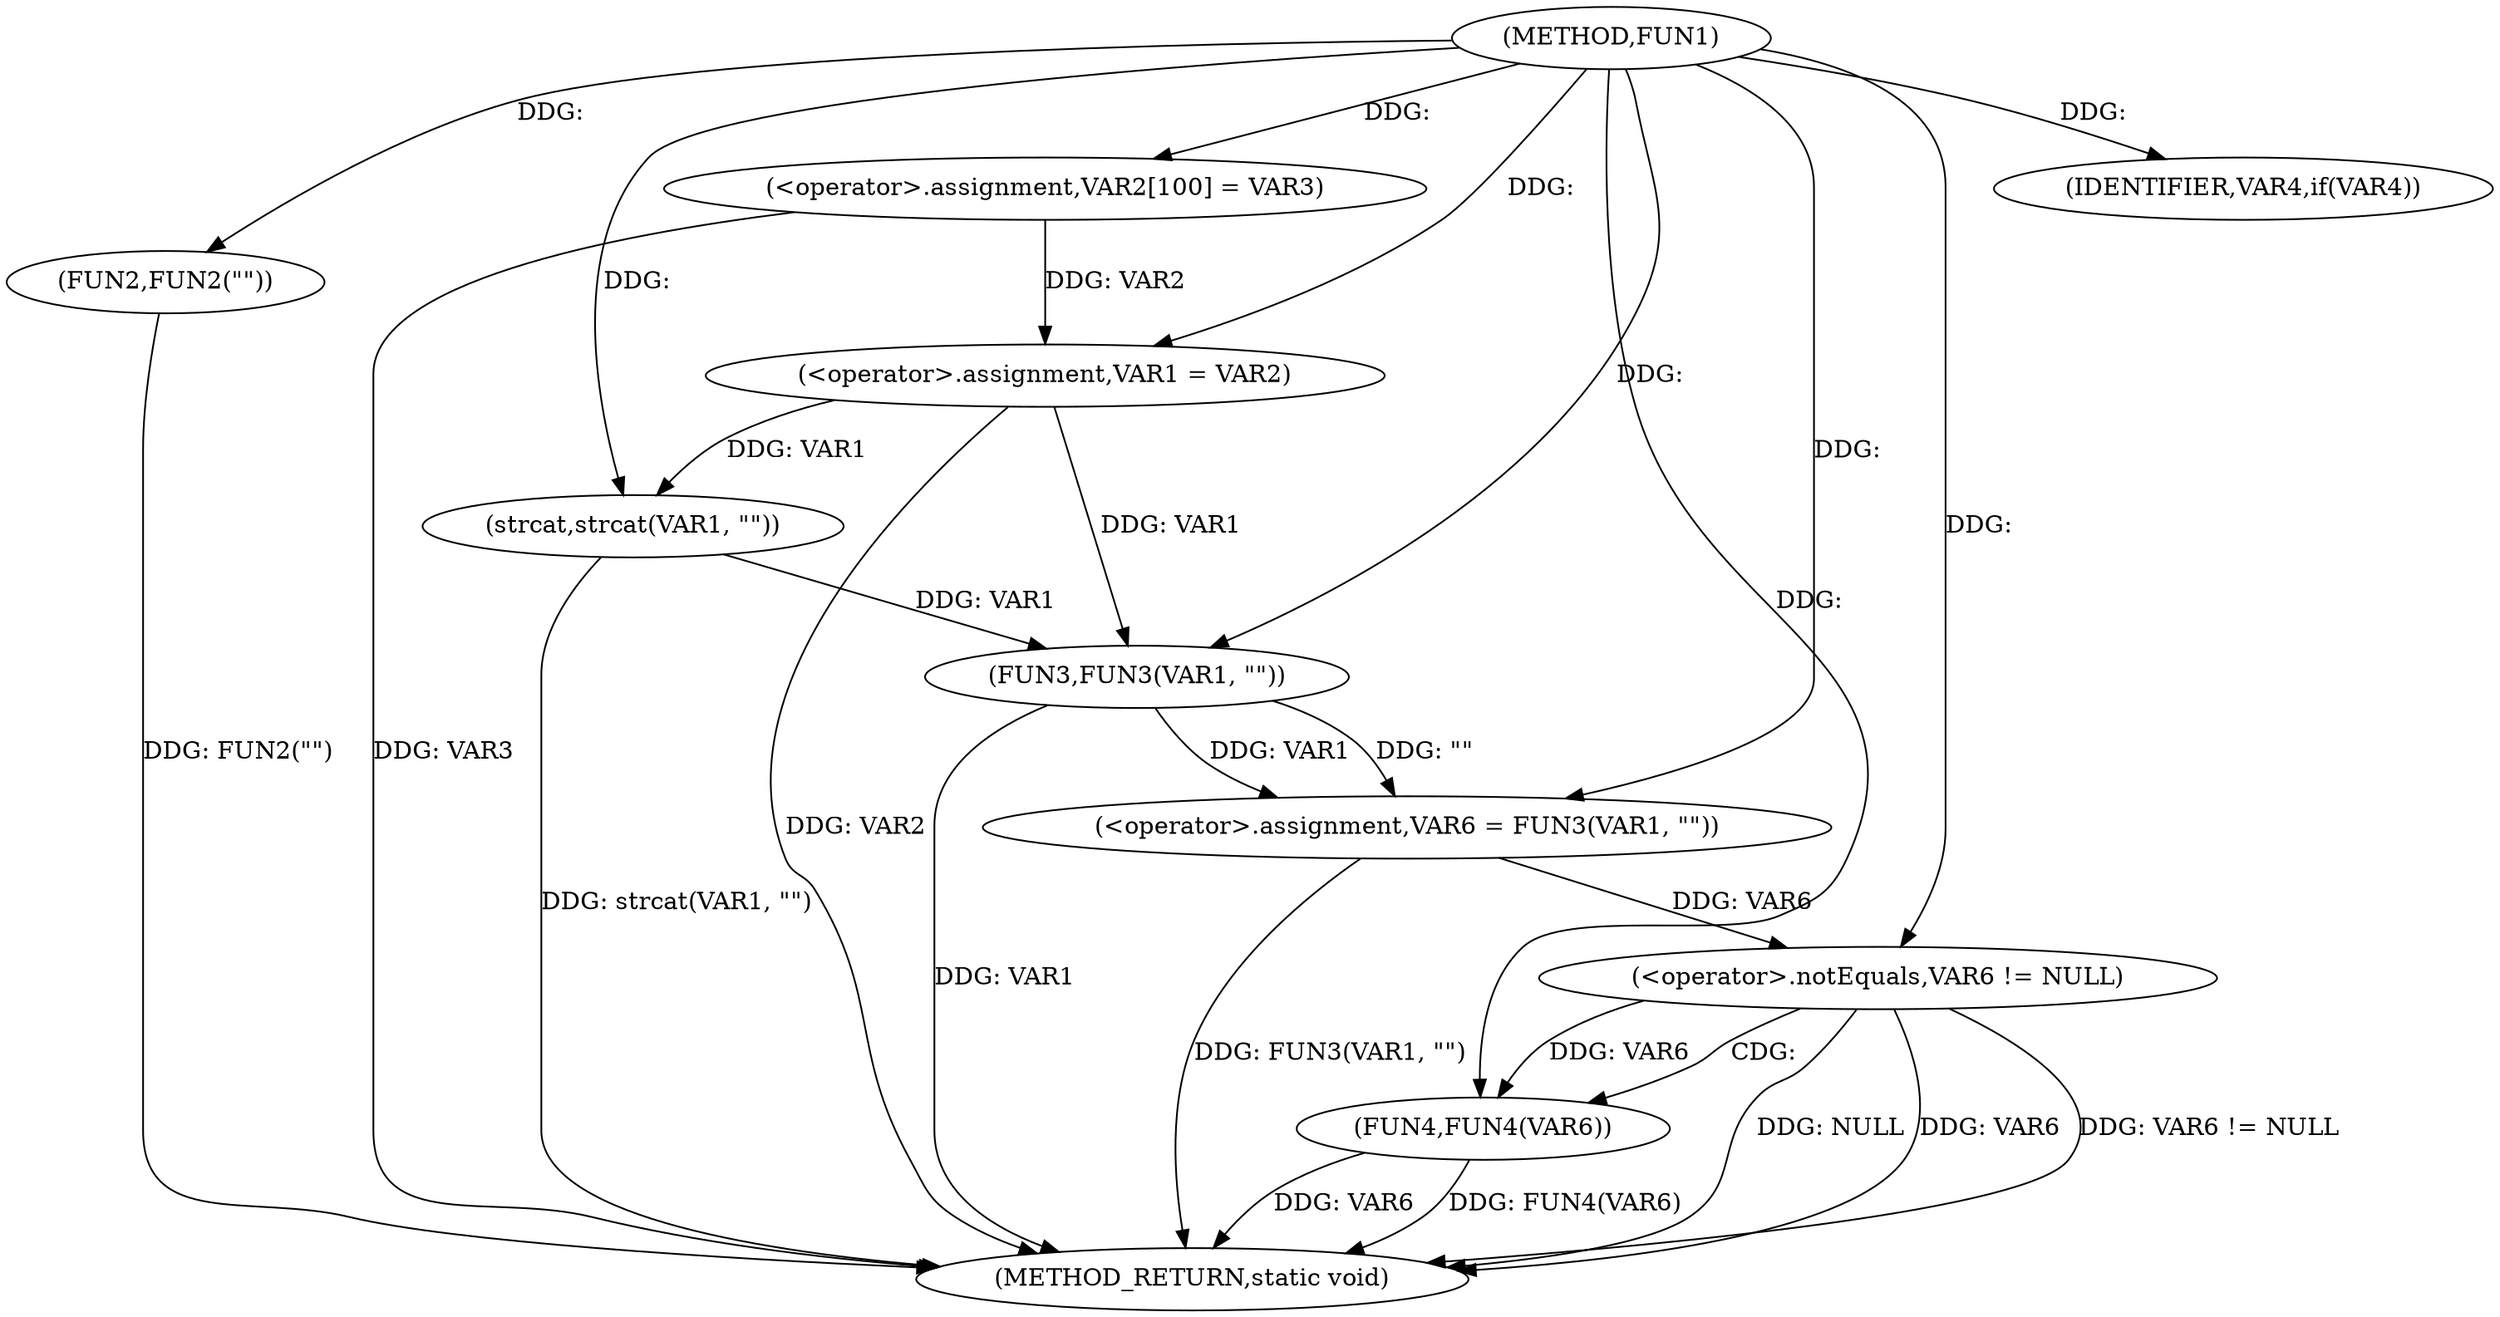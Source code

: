 digraph FUN1 {  
"1000100" [label = "(METHOD,FUN1)" ]
"1000134" [label = "(METHOD_RETURN,static void)" ]
"1000104" [label = "(<operator>.assignment,VAR2[100] = VAR3)" ]
"1000107" [label = "(<operator>.assignment,VAR1 = VAR2)" ]
"1000111" [label = "(IDENTIFIER,VAR4,if(VAR4))" ]
"1000113" [label = "(FUN2,FUN2(\"\"))" ]
"1000117" [label = "(strcat,strcat(VAR1, \"\"))" ]
"1000122" [label = "(<operator>.assignment,VAR6 = FUN3(VAR1, \"\"))" ]
"1000124" [label = "(FUN3,FUN3(VAR1, \"\"))" ]
"1000128" [label = "(<operator>.notEquals,VAR6 != NULL)" ]
"1000132" [label = "(FUN4,FUN4(VAR6))" ]
  "1000117" -> "1000134"  [ label = "DDG: strcat(VAR1, \"\")"] 
  "1000128" -> "1000134"  [ label = "DDG: NULL"] 
  "1000124" -> "1000134"  [ label = "DDG: VAR1"] 
  "1000132" -> "1000134"  [ label = "DDG: FUN4(VAR6)"] 
  "1000128" -> "1000134"  [ label = "DDG: VAR6"] 
  "1000132" -> "1000134"  [ label = "DDG: VAR6"] 
  "1000113" -> "1000134"  [ label = "DDG: FUN2(\"\")"] 
  "1000128" -> "1000134"  [ label = "DDG: VAR6 != NULL"] 
  "1000122" -> "1000134"  [ label = "DDG: FUN3(VAR1, \"\")"] 
  "1000104" -> "1000134"  [ label = "DDG: VAR3"] 
  "1000107" -> "1000134"  [ label = "DDG: VAR2"] 
  "1000100" -> "1000104"  [ label = "DDG: "] 
  "1000104" -> "1000107"  [ label = "DDG: VAR2"] 
  "1000100" -> "1000107"  [ label = "DDG: "] 
  "1000100" -> "1000111"  [ label = "DDG: "] 
  "1000100" -> "1000113"  [ label = "DDG: "] 
  "1000107" -> "1000117"  [ label = "DDG: VAR1"] 
  "1000100" -> "1000117"  [ label = "DDG: "] 
  "1000124" -> "1000122"  [ label = "DDG: VAR1"] 
  "1000124" -> "1000122"  [ label = "DDG: \"\""] 
  "1000100" -> "1000122"  [ label = "DDG: "] 
  "1000107" -> "1000124"  [ label = "DDG: VAR1"] 
  "1000117" -> "1000124"  [ label = "DDG: VAR1"] 
  "1000100" -> "1000124"  [ label = "DDG: "] 
  "1000122" -> "1000128"  [ label = "DDG: VAR6"] 
  "1000100" -> "1000128"  [ label = "DDG: "] 
  "1000128" -> "1000132"  [ label = "DDG: VAR6"] 
  "1000100" -> "1000132"  [ label = "DDG: "] 
  "1000128" -> "1000132"  [ label = "CDG: "] 
}
